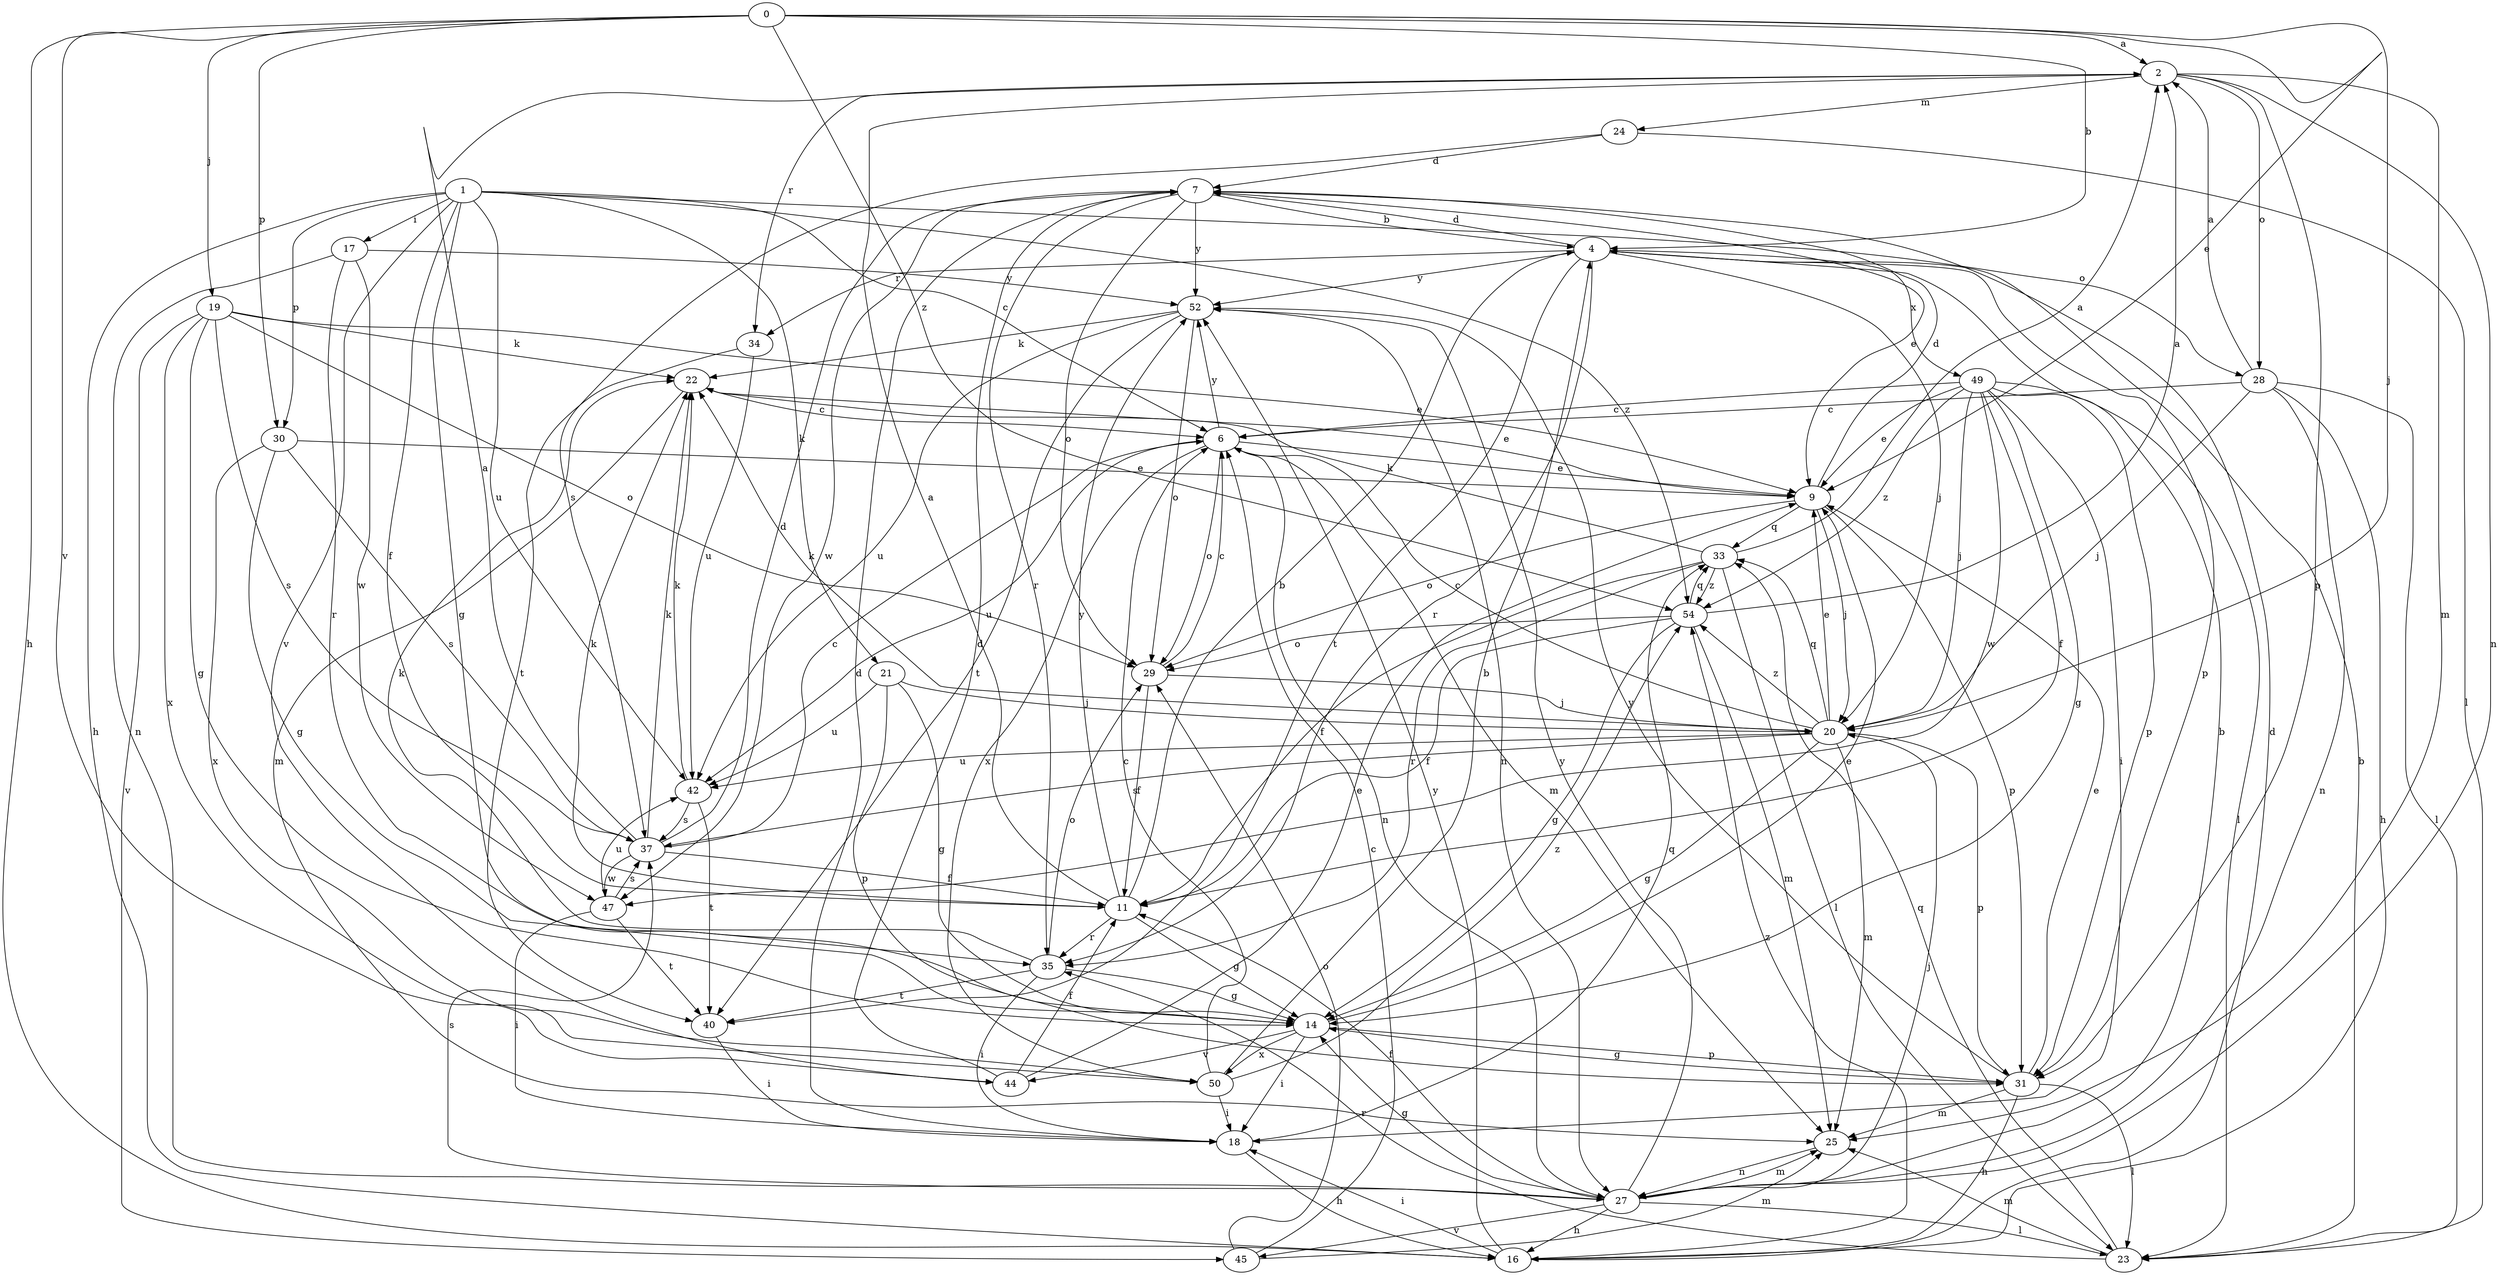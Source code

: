 strict digraph  {
0;
1;
2;
4;
6;
7;
9;
11;
14;
16;
17;
18;
19;
20;
21;
22;
23;
24;
25;
27;
28;
29;
30;
31;
33;
34;
35;
37;
40;
42;
44;
45;
47;
49;
50;
52;
54;
0 -> 2  [label=a];
0 -> 4  [label=b];
0 -> 9  [label=e];
0 -> 16  [label=h];
0 -> 19  [label=j];
0 -> 20  [label=j];
0 -> 30  [label=p];
0 -> 44  [label=v];
0 -> 54  [label=z];
1 -> 6  [label=c];
1 -> 11  [label=f];
1 -> 14  [label=g];
1 -> 16  [label=h];
1 -> 17  [label=i];
1 -> 21  [label=k];
1 -> 28  [label=o];
1 -> 30  [label=p];
1 -> 42  [label=u];
1 -> 44  [label=v];
1 -> 54  [label=z];
2 -> 24  [label=m];
2 -> 25  [label=m];
2 -> 27  [label=n];
2 -> 28  [label=o];
2 -> 31  [label=p];
2 -> 34  [label=r];
4 -> 7  [label=d];
4 -> 20  [label=j];
4 -> 31  [label=p];
4 -> 34  [label=r];
4 -> 35  [label=r];
4 -> 40  [label=t];
4 -> 49  [label=x];
4 -> 52  [label=y];
6 -> 9  [label=e];
6 -> 25  [label=m];
6 -> 27  [label=n];
6 -> 29  [label=o];
6 -> 42  [label=u];
6 -> 50  [label=x];
6 -> 52  [label=y];
7 -> 4  [label=b];
7 -> 9  [label=e];
7 -> 29  [label=o];
7 -> 35  [label=r];
7 -> 47  [label=w];
7 -> 52  [label=y];
9 -> 7  [label=d];
9 -> 20  [label=j];
9 -> 29  [label=o];
9 -> 31  [label=p];
9 -> 33  [label=q];
11 -> 2  [label=a];
11 -> 4  [label=b];
11 -> 14  [label=g];
11 -> 22  [label=k];
11 -> 35  [label=r];
11 -> 52  [label=y];
14 -> 9  [label=e];
14 -> 18  [label=i];
14 -> 31  [label=p];
14 -> 44  [label=v];
14 -> 50  [label=x];
16 -> 7  [label=d];
16 -> 18  [label=i];
16 -> 52  [label=y];
16 -> 54  [label=z];
17 -> 27  [label=n];
17 -> 35  [label=r];
17 -> 47  [label=w];
17 -> 52  [label=y];
18 -> 7  [label=d];
18 -> 16  [label=h];
18 -> 33  [label=q];
19 -> 9  [label=e];
19 -> 14  [label=g];
19 -> 22  [label=k];
19 -> 29  [label=o];
19 -> 37  [label=s];
19 -> 45  [label=v];
19 -> 50  [label=x];
20 -> 6  [label=c];
20 -> 9  [label=e];
20 -> 14  [label=g];
20 -> 22  [label=k];
20 -> 25  [label=m];
20 -> 31  [label=p];
20 -> 33  [label=q];
20 -> 37  [label=s];
20 -> 42  [label=u];
20 -> 54  [label=z];
21 -> 14  [label=g];
21 -> 20  [label=j];
21 -> 31  [label=p];
21 -> 42  [label=u];
22 -> 6  [label=c];
22 -> 9  [label=e];
22 -> 25  [label=m];
23 -> 4  [label=b];
23 -> 25  [label=m];
23 -> 33  [label=q];
23 -> 35  [label=r];
24 -> 7  [label=d];
24 -> 23  [label=l];
24 -> 37  [label=s];
25 -> 27  [label=n];
27 -> 4  [label=b];
27 -> 11  [label=f];
27 -> 14  [label=g];
27 -> 16  [label=h];
27 -> 20  [label=j];
27 -> 23  [label=l];
27 -> 25  [label=m];
27 -> 37  [label=s];
27 -> 45  [label=v];
27 -> 52  [label=y];
28 -> 2  [label=a];
28 -> 6  [label=c];
28 -> 16  [label=h];
28 -> 20  [label=j];
28 -> 23  [label=l];
28 -> 27  [label=n];
29 -> 6  [label=c];
29 -> 11  [label=f];
29 -> 20  [label=j];
30 -> 9  [label=e];
30 -> 14  [label=g];
30 -> 37  [label=s];
30 -> 50  [label=x];
31 -> 9  [label=e];
31 -> 14  [label=g];
31 -> 16  [label=h];
31 -> 23  [label=l];
31 -> 25  [label=m];
31 -> 52  [label=y];
33 -> 2  [label=a];
33 -> 11  [label=f];
33 -> 22  [label=k];
33 -> 23  [label=l];
33 -> 35  [label=r];
33 -> 54  [label=z];
34 -> 40  [label=t];
34 -> 42  [label=u];
35 -> 14  [label=g];
35 -> 18  [label=i];
35 -> 22  [label=k];
35 -> 29  [label=o];
35 -> 40  [label=t];
37 -> 2  [label=a];
37 -> 6  [label=c];
37 -> 7  [label=d];
37 -> 11  [label=f];
37 -> 22  [label=k];
37 -> 47  [label=w];
40 -> 18  [label=i];
42 -> 22  [label=k];
42 -> 37  [label=s];
42 -> 40  [label=t];
44 -> 7  [label=d];
44 -> 9  [label=e];
44 -> 11  [label=f];
45 -> 6  [label=c];
45 -> 25  [label=m];
45 -> 29  [label=o];
47 -> 18  [label=i];
47 -> 37  [label=s];
47 -> 40  [label=t];
47 -> 42  [label=u];
49 -> 6  [label=c];
49 -> 9  [label=e];
49 -> 11  [label=f];
49 -> 14  [label=g];
49 -> 18  [label=i];
49 -> 20  [label=j];
49 -> 23  [label=l];
49 -> 31  [label=p];
49 -> 47  [label=w];
49 -> 54  [label=z];
50 -> 4  [label=b];
50 -> 6  [label=c];
50 -> 18  [label=i];
50 -> 54  [label=z];
52 -> 22  [label=k];
52 -> 27  [label=n];
52 -> 29  [label=o];
52 -> 40  [label=t];
52 -> 42  [label=u];
54 -> 2  [label=a];
54 -> 11  [label=f];
54 -> 14  [label=g];
54 -> 25  [label=m];
54 -> 29  [label=o];
54 -> 33  [label=q];
}

